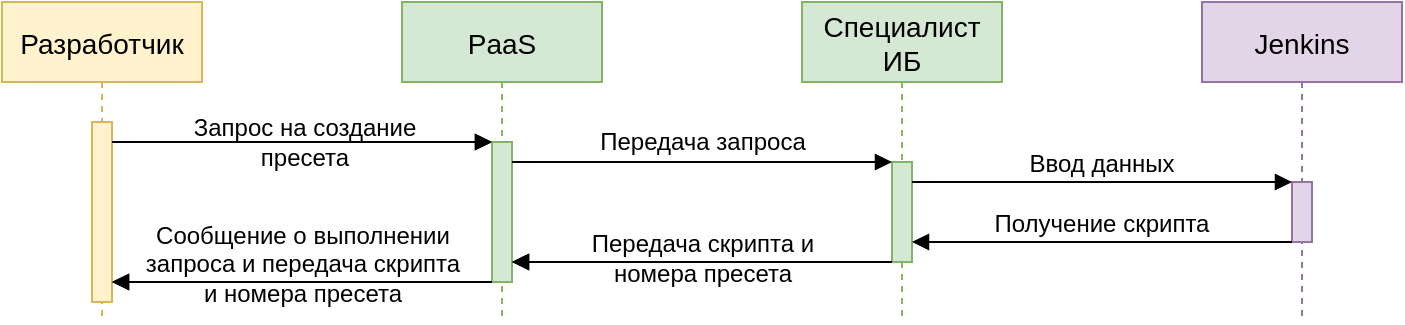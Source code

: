 <mxfile version="15.2.7" type="github" pages="4">
  <diagram id="7ES2DVL_CfuBTwCv6nby" name="Запуск">
    <mxGraphModel dx="2146" dy="1200" grid="1" gridSize="10" guides="1" tooltips="1" connect="1" arrows="1" fold="1" page="1" pageScale="1" pageWidth="827" pageHeight="1169" math="0" shadow="0">
      <root>
        <mxCell id="27Rgcp8mWrhAk3zKjP84-0" />
        <mxCell id="27Rgcp8mWrhAk3zKjP84-1" parent="27Rgcp8mWrhAk3zKjP84-0" />
        <mxCell id="27Rgcp8mWrhAk3zKjP84-2" value="Разработчик" style="shape=umlLifeline;perimeter=lifelinePerimeter;container=1;collapsible=0;recursiveResize=0;shadow=0;strokeWidth=1;fillColor=#fff2cc;strokeColor=#d6b656;fontStyle=0;fontSize=14;" vertex="1" parent="27Rgcp8mWrhAk3zKjP84-1">
          <mxGeometry x="40" y="80" width="100" height="160" as="geometry" />
        </mxCell>
        <mxCell id="27Rgcp8mWrhAk3zKjP84-3" value="" style="points=[];perimeter=orthogonalPerimeter;shadow=0;strokeWidth=1;fillColor=#fff2cc;strokeColor=#d6b656;fontStyle=0;fontSize=14;" vertex="1" parent="27Rgcp8mWrhAk3zKjP84-2">
          <mxGeometry x="45" y="60" width="10" height="90" as="geometry" />
        </mxCell>
        <mxCell id="27Rgcp8mWrhAk3zKjP84-4" value="Специалист&#xa;ИБ" style="shape=umlLifeline;perimeter=lifelinePerimeter;container=1;collapsible=0;recursiveResize=0;shadow=0;strokeWidth=1;fillColor=#d5e8d4;strokeColor=#82b366;fontStyle=0;fontSize=14;" vertex="1" parent="27Rgcp8mWrhAk3zKjP84-1">
          <mxGeometry x="440" y="80" width="100" height="160" as="geometry" />
        </mxCell>
        <mxCell id="27Rgcp8mWrhAk3zKjP84-5" value="" style="points=[];perimeter=orthogonalPerimeter;shadow=0;strokeWidth=1;fillColor=#d5e8d4;strokeColor=#82b366;fontStyle=0;fontSize=14;" vertex="1" parent="27Rgcp8mWrhAk3zKjP84-4">
          <mxGeometry x="45" y="80" width="10" height="50" as="geometry" />
        </mxCell>
        <mxCell id="27Rgcp8mWrhAk3zKjP84-7" value="" style="verticalAlign=bottom;endArrow=block;shadow=0;strokeWidth=1;labelBackgroundColor=#FFFFFF;labelBorderColor=none;fontStyle=0;fontSize=12;" edge="1" parent="27Rgcp8mWrhAk3zKjP84-1" source="27Rgcp8mWrhAk3zKjP84-3" target="27Rgcp8mWrhAk3zKjP84-13">
          <mxGeometry y="-10" relative="1" as="geometry">
            <mxPoint x="275" y="160" as="sourcePoint" />
            <mxPoint x="200" y="150" as="targetPoint" />
            <Array as="points">
              <mxPoint x="100" y="150" />
            </Array>
            <mxPoint as="offset" />
          </mxGeometry>
        </mxCell>
        <mxCell id="cJF-9un8I8PKp7WHhQq0-0" value="Запрос на создание&lt;br style=&quot;padding: 0px ; margin: 0px&quot;&gt;пресета" style="edgeLabel;html=1;align=center;verticalAlign=middle;resizable=0;points=[];fontSize=12;" vertex="1" connectable="0" parent="27Rgcp8mWrhAk3zKjP84-7">
          <mxGeometry x="-0.07" y="-1" relative="1" as="geometry">
            <mxPoint x="7" y="-1" as="offset" />
          </mxGeometry>
        </mxCell>
        <mxCell id="27Rgcp8mWrhAk3zKjP84-8" value="Jenkins" style="shape=umlLifeline;perimeter=lifelinePerimeter;container=1;collapsible=0;recursiveResize=0;shadow=0;strokeWidth=1;fillColor=#e1d5e7;strokeColor=#9673a6;fontStyle=0;fontSize=14;" vertex="1" parent="27Rgcp8mWrhAk3zKjP84-1">
          <mxGeometry x="640" y="80" width="100" height="160" as="geometry" />
        </mxCell>
        <mxCell id="27Rgcp8mWrhAk3zKjP84-9" value="" style="points=[];perimeter=orthogonalPerimeter;shadow=0;strokeWidth=1;fillColor=#e1d5e7;strokeColor=#9673a6;fontStyle=0;fontSize=14;" vertex="1" parent="27Rgcp8mWrhAk3zKjP84-8">
          <mxGeometry x="45" y="90" width="10" height="30" as="geometry" />
        </mxCell>
        <mxCell id="27Rgcp8mWrhAk3zKjP84-11" value="PaaS" style="shape=umlLifeline;perimeter=lifelinePerimeter;container=1;collapsible=0;recursiveResize=0;shadow=0;strokeWidth=1;fillColor=#d5e8d4;strokeColor=#82b366;fontStyle=0;fontSize=14;" vertex="1" parent="27Rgcp8mWrhAk3zKjP84-1">
          <mxGeometry x="240" y="80" width="100" height="160" as="geometry" />
        </mxCell>
        <mxCell id="27Rgcp8mWrhAk3zKjP84-13" value="" style="points=[];perimeter=orthogonalPerimeter;shadow=0;strokeWidth=1;fillColor=#d5e8d4;strokeColor=#82b366;fontStyle=0;fontSize=14;" vertex="1" parent="27Rgcp8mWrhAk3zKjP84-11">
          <mxGeometry x="45" y="70" width="10" height="70" as="geometry" />
        </mxCell>
        <mxCell id="27Rgcp8mWrhAk3zKjP84-14" value="Получение скрипта" style="verticalAlign=bottom;endArrow=block;shadow=0;strokeWidth=1;labelBackgroundColor=#FFFFFF;labelBorderColor=none;fontStyle=0;fontSize=12;" edge="1" parent="27Rgcp8mWrhAk3zKjP84-1" source="27Rgcp8mWrhAk3zKjP84-9" target="27Rgcp8mWrhAk3zKjP84-5">
          <mxGeometry relative="1" as="geometry">
            <mxPoint x="240" y="240" as="sourcePoint" />
            <mxPoint x="370" y="240" as="targetPoint" />
            <Array as="points">
              <mxPoint x="530" y="200" />
            </Array>
            <mxPoint as="offset" />
          </mxGeometry>
        </mxCell>
        <mxCell id="27Rgcp8mWrhAk3zKjP84-15" value="" style="verticalAlign=bottom;endArrow=block;shadow=0;strokeWidth=1;labelBackgroundColor=#FFFFFF;labelBorderColor=none;fontStyle=0;fontSize=12;" edge="1" parent="27Rgcp8mWrhAk3zKjP84-1" source="27Rgcp8mWrhAk3zKjP84-5" target="27Rgcp8mWrhAk3zKjP84-13">
          <mxGeometry x="-0.21" y="10" relative="1" as="geometry">
            <mxPoint x="355" y="220" as="sourcePoint" />
            <mxPoint x="225" y="220" as="targetPoint" />
            <Array as="points">
              <mxPoint x="440" y="210" />
              <mxPoint x="340" y="210" />
            </Array>
            <mxPoint as="offset" />
          </mxGeometry>
        </mxCell>
        <mxCell id="cJF-9un8I8PKp7WHhQq0-2" value="Text" style="edgeLabel;html=1;align=center;verticalAlign=middle;resizable=0;points=[];fontSize=12;" vertex="1" connectable="0" parent="27Rgcp8mWrhAk3zKjP84-15">
          <mxGeometry x="-0.341" y="2" relative="1" as="geometry">
            <mxPoint as="offset" />
          </mxGeometry>
        </mxCell>
        <mxCell id="cJF-9un8I8PKp7WHhQq0-3" value="Передача скрипта и&lt;br style=&quot;padding: 0px ; margin: 0px&quot;&gt;номера пресета" style="edgeLabel;html=1;align=center;verticalAlign=middle;resizable=0;points=[];fontSize=12;" vertex="1" connectable="0" parent="27Rgcp8mWrhAk3zKjP84-15">
          <mxGeometry x="-0.366" y="2" relative="1" as="geometry">
            <mxPoint x="-35" y="-4" as="offset" />
          </mxGeometry>
        </mxCell>
        <mxCell id="27Rgcp8mWrhAk3zKjP84-16" value="" style="verticalAlign=bottom;endArrow=block;shadow=0;strokeWidth=1;labelBackgroundColor=#FFFFFF;labelBorderColor=none;fontStyle=0;fontSize=12;" edge="1" parent="27Rgcp8mWrhAk3zKjP84-1" source="27Rgcp8mWrhAk3zKjP84-13" target="27Rgcp8mWrhAk3zKjP84-5">
          <mxGeometry relative="1" as="geometry">
            <mxPoint x="220" y="160" as="sourcePoint" />
            <mxPoint x="350" y="160" as="targetPoint" />
            <Array as="points">
              <mxPoint x="340" y="160" />
              <mxPoint x="350" y="160" />
            </Array>
          </mxGeometry>
        </mxCell>
        <mxCell id="cJF-9un8I8PKp7WHhQq0-1" value="Передача запроса" style="edgeLabel;html=1;align=center;verticalAlign=middle;resizable=0;points=[];fontSize=12;" vertex="1" connectable="0" parent="27Rgcp8mWrhAk3zKjP84-16">
          <mxGeometry x="0.149" y="2" relative="1" as="geometry">
            <mxPoint x="-14" y="-8" as="offset" />
          </mxGeometry>
        </mxCell>
        <mxCell id="27Rgcp8mWrhAk3zKjP84-17" value="Ввод данных" style="verticalAlign=bottom;endArrow=block;shadow=0;strokeWidth=1;labelBackgroundColor=#FFFFFF;labelBorderColor=none;fontStyle=0;fontSize=12;" edge="1" parent="27Rgcp8mWrhAk3zKjP84-1" source="27Rgcp8mWrhAk3zKjP84-5" target="27Rgcp8mWrhAk3zKjP84-9">
          <mxGeometry relative="1" as="geometry">
            <mxPoint x="355" y="170" as="sourcePoint" />
            <mxPoint x="485" y="170" as="targetPoint" />
            <Array as="points">
              <mxPoint x="560" y="170" />
            </Array>
            <mxPoint as="offset" />
          </mxGeometry>
        </mxCell>
        <mxCell id="27Rgcp8mWrhAk3zKjP84-18" value="" style="verticalAlign=bottom;endArrow=block;shadow=0;strokeWidth=1;labelBackgroundColor=#FFFFFF;labelBorderColor=none;fontStyle=0;fontSize=12;" edge="1" parent="27Rgcp8mWrhAk3zKjP84-1" source="27Rgcp8mWrhAk3zKjP84-13" target="27Rgcp8mWrhAk3zKjP84-3">
          <mxGeometry relative="1" as="geometry">
            <mxPoint x="355" y="220" as="sourcePoint" />
            <mxPoint x="225" y="220" as="targetPoint" />
            <Array as="points">
              <mxPoint x="130" y="220" />
              <mxPoint x="100" y="220" />
            </Array>
            <mxPoint as="offset" />
          </mxGeometry>
        </mxCell>
        <mxCell id="6kbzqLzp7XTvhMEeEomE-5" value="Сообщение о выполнении&lt;br style=&quot;padding: 0px ; margin: 0px&quot;&gt;запроса и передача скрипта&lt;br style=&quot;padding: 0px ; margin: 0px&quot;&gt;и номера пресета" style="edgeLabel;html=1;align=center;verticalAlign=middle;resizable=0;points=[];fontSize=12;" vertex="1" connectable="0" parent="27Rgcp8mWrhAk3zKjP84-18">
          <mxGeometry x="-0.599" y="-1" relative="1" as="geometry">
            <mxPoint x="-57" y="-8" as="offset" />
          </mxGeometry>
        </mxCell>
        <mxCell id="cJF-9un8I8PKp7WHhQq0-4" value="" style="endArrow=block;html=1;labelBackgroundColor=default;fontSize=12;endFill=1;" edge="1" parent="27Rgcp8mWrhAk3zKjP84-1" source="27Rgcp8mWrhAk3zKjP84-5" target="27Rgcp8mWrhAk3zKjP84-13">
          <mxGeometry width="50" height="50" relative="1" as="geometry">
            <mxPoint x="370" y="200" as="sourcePoint" />
            <mxPoint x="320" y="210" as="targetPoint" />
            <Array as="points">
              <mxPoint x="430" y="210" />
            </Array>
          </mxGeometry>
        </mxCell>
        <mxCell id="cJF-9un8I8PKp7WHhQq0-5" value="" style="endArrow=block;html=1;labelBackgroundColor=default;fontSize=12;endFill=1;" edge="1" parent="27Rgcp8mWrhAk3zKjP84-1" source="27Rgcp8mWrhAk3zKjP84-3" target="27Rgcp8mWrhAk3zKjP84-13">
          <mxGeometry width="50" height="50" relative="1" as="geometry">
            <mxPoint x="230" y="220" as="sourcePoint" />
            <mxPoint x="280" y="170" as="targetPoint" />
            <Array as="points">
              <mxPoint x="230" y="150" />
            </Array>
          </mxGeometry>
        </mxCell>
        <mxCell id="6kbzqLzp7XTvhMEeEomE-6" value="" style="endArrow=block;html=1;labelBackgroundColor=default;fontSize=12;endFill=1;" edge="1" parent="27Rgcp8mWrhAk3zKjP84-1" source="27Rgcp8mWrhAk3zKjP84-13" target="27Rgcp8mWrhAk3zKjP84-3">
          <mxGeometry width="50" height="50" relative="1" as="geometry">
            <mxPoint x="290" y="190" as="sourcePoint" />
            <mxPoint x="340" y="140" as="targetPoint" />
            <Array as="points">
              <mxPoint x="110" y="220" />
            </Array>
          </mxGeometry>
        </mxCell>
      </root>
    </mxGraphModel>
  </diagram>
  <diagram id="wNgaJpVbSE5G9nfTilH1" name="Проверка и отчет">
    <mxGraphModel dx="715" dy="400" grid="1" gridSize="10" guides="1" tooltips="1" connect="1" arrows="1" fold="1" page="1" pageScale="1" pageWidth="827" pageHeight="1169" math="0" shadow="0">
      <root>
        <mxCell id="T9OCrhrhXCT-eOKk-Y8O-0" />
        <mxCell id="T9OCrhrhXCT-eOKk-Y8O-1" parent="T9OCrhrhXCT-eOKk-Y8O-0" />
        <mxCell id="P556YiQwXPu9jz4X2XfG-0" value="Разработчик" style="shape=umlLifeline;perimeter=lifelinePerimeter;container=1;collapsible=0;recursiveResize=0;shadow=0;strokeWidth=1;fillColor=#fff2cc;strokeColor=#d6b656;fontStyle=0;fontSize=14;" vertex="1" parent="T9OCrhrhXCT-eOKk-Y8O-1">
          <mxGeometry x="40" y="80" width="100" height="440" as="geometry" />
        </mxCell>
        <mxCell id="P556YiQwXPu9jz4X2XfG-1" value="" style="points=[];perimeter=orthogonalPerimeter;shadow=0;strokeWidth=1;fillColor=#fff2cc;strokeColor=#d6b656;fontStyle=0;fontSize=14;" vertex="1" parent="P556YiQwXPu9jz4X2XfG-0">
          <mxGeometry x="45" y="60" width="10" height="360" as="geometry" />
        </mxCell>
        <mxCell id="P556YiQwXPu9jz4X2XfG-11" value="PaaS" style="shape=umlLifeline;perimeter=lifelinePerimeter;container=1;collapsible=0;recursiveResize=0;shadow=0;strokeWidth=1;fillColor=#d5e8d4;strokeColor=#82b366;fontStyle=0;fontSize=14;" vertex="1" parent="T9OCrhrhXCT-eOKk-Y8O-1">
          <mxGeometry x="200" y="80" width="100" height="440" as="geometry" />
        </mxCell>
        <mxCell id="P556YiQwXPu9jz4X2XfG-31" value="" style="points=[];perimeter=orthogonalPerimeter;shadow=0;strokeWidth=1;fillColor=#d5e8d4;strokeColor=#82b366;fontStyle=0;fontSize=14;" vertex="1" parent="P556YiQwXPu9jz4X2XfG-11">
          <mxGeometry x="45" y="110" width="10" height="30" as="geometry" />
        </mxCell>
        <mxCell id="P556YiQwXPu9jz4X2XfG-69" value="" style="points=[];perimeter=orthogonalPerimeter;shadow=0;strokeWidth=1;fillColor=#d5e8d4;strokeColor=#82b366;fontStyle=0;fontSize=14;" vertex="1" parent="P556YiQwXPu9jz4X2XfG-11">
          <mxGeometry x="45" y="337" width="10" height="30" as="geometry" />
        </mxCell>
        <mxCell id="P556YiQwXPu9jz4X2XfG-8" value="Jenkins" style="shape=umlLifeline;perimeter=lifelinePerimeter;container=1;collapsible=0;recursiveResize=0;shadow=0;strokeWidth=1;fillColor=#e1d5e7;strokeColor=#9673a6;fontStyle=0;fontSize=14;" vertex="1" parent="T9OCrhrhXCT-eOKk-Y8O-1">
          <mxGeometry x="680" y="80" width="100" height="440" as="geometry" />
        </mxCell>
        <mxCell id="P556YiQwXPu9jz4X2XfG-10" value="" style="points=[];perimeter=orthogonalPerimeter;shadow=0;strokeWidth=1;fillColor=#e1d5e7;strokeColor=#9673a6;fontStyle=0;fontSize=14;" vertex="1" parent="P556YiQwXPu9jz4X2XfG-8">
          <mxGeometry x="45" y="80" width="10" height="80" as="geometry" />
        </mxCell>
        <mxCell id="P556YiQwXPu9jz4X2XfG-55" value="" style="points=[];perimeter=orthogonalPerimeter;shadow=0;strokeWidth=1;fillColor=#e1d5e7;strokeColor=#9673a6;fontStyle=0;fontSize=14;" vertex="1" parent="P556YiQwXPu9jz4X2XfG-8">
          <mxGeometry x="45" y="300" width="10" height="80" as="geometry" />
        </mxCell>
        <mxCell id="P556YiQwXPu9jz4X2XfG-73" value="" style="endArrow=block;html=1;fontSize=12;endFill=1;" edge="1" parent="P556YiQwXPu9jz4X2XfG-8">
          <mxGeometry width="50" height="50" relative="1" as="geometry">
            <mxPoint x="45" y="380" as="sourcePoint" />
            <mxPoint x="-105" y="380" as="targetPoint" />
            <Array as="points" />
          </mxGeometry>
        </mxCell>
        <mxCell id="P556YiQwXPu9jz4X2XfG-75" value="&lt;span style=&quot;color: rgba(0 , 0 , 0 , 0) ; font-family: monospace ; font-size: 0px ; background-color: rgb(248 , 249 , 250)&quot;&gt;%3CmxGraphModel%3E%3Croot%3E%3CmxCell%20id%3D%220%22%2F%3E%3CmxCell%20id%3D%221%22%20parent%3D%220%22%2F%3E%3CmxCell%20id%3D%222%22%20value%3D%22%D0%A0%D0%B5%D0%B7%D1%83%D0%BB%D1%8C%D1%82%D0%B0%D1%82%D1%8B%26lt%3Bbr%26gt%3B%D1%81%D0%BA%D0%B0%D0%BD%D0%B8%D1%80%D0%BE%D0%B2%D0%B0%D0%BD%D0%B8%D1%8F%22%20style%3D%22edgeLabel%3Bhtml%3D1%3Balign%3Dcenter%3BverticalAlign%3Dmiddle%3Bresizable%3D0%3Bpoints%3D%5B%5D%3BfontSize%3D12%3B%22%20vertex%3D%221%22%20connectable%3D%220%22%20parent%3D%221%22%3E%3CmxGeometry%20x%3D%22652.619%22%20y%3D%22237%22%20as%3D%22geometry%22%2F%3E%3C%2FmxCell%3E%3C%2Froot%3E%3C%2FmxGraphModel%3E&lt;/span&gt;" style="edgeLabel;html=1;align=center;verticalAlign=middle;resizable=0;points=[];fontSize=12;" vertex="1" connectable="0" parent="P556YiQwXPu9jz4X2XfG-73">
          <mxGeometry x="0.262" y="1" relative="1" as="geometry">
            <mxPoint as="offset" />
          </mxGeometry>
        </mxCell>
        <mxCell id="P556YiQwXPu9jz4X2XfG-76" value="Результаты&lt;br&gt;проверки" style="edgeLabel;html=1;align=center;verticalAlign=middle;resizable=0;points=[];fontSize=12;" vertex="1" connectable="0" parent="P556YiQwXPu9jz4X2XfG-73">
          <mxGeometry x="0.421" relative="1" as="geometry">
            <mxPoint x="32" y="-2" as="offset" />
          </mxGeometry>
        </mxCell>
        <mxCell id="P556YiQwXPu9jz4X2XfG-2" value="Специалист&#xa;ИБ" style="shape=umlLifeline;perimeter=lifelinePerimeter;container=1;collapsible=0;recursiveResize=0;shadow=0;strokeWidth=1;fillColor=#d5e8d4;strokeColor=#82b366;fontStyle=0;fontSize=14;" vertex="1" parent="T9OCrhrhXCT-eOKk-Y8O-1">
          <mxGeometry x="520" y="80" width="100" height="440" as="geometry" />
        </mxCell>
        <mxCell id="P556YiQwXPu9jz4X2XfG-4" value="" style="points=[];perimeter=orthogonalPerimeter;shadow=0;strokeWidth=1;fillColor=#d5e8d4;strokeColor=#82b366;fontStyle=0;fontSize=14;" vertex="1" parent="P556YiQwXPu9jz4X2XfG-2">
          <mxGeometry x="45" y="140" width="10" height="40" as="geometry" />
        </mxCell>
        <mxCell id="P556YiQwXPu9jz4X2XfG-63" value="" style="points=[];perimeter=orthogonalPerimeter;shadow=0;strokeWidth=1;fillColor=#d5e8d4;strokeColor=#82b366;fontStyle=0;fontSize=14;" vertex="1" parent="P556YiQwXPu9jz4X2XfG-2">
          <mxGeometry x="45" y="240" width="10" height="40" as="geometry" />
        </mxCell>
        <mxCell id="P556YiQwXPu9jz4X2XfG-72" value="" style="points=[];perimeter=orthogonalPerimeter;shadow=0;strokeWidth=1;fillColor=#d5e8d4;strokeColor=#82b366;fontStyle=0;fontSize=14;" vertex="1" parent="P556YiQwXPu9jz4X2XfG-2">
          <mxGeometry x="45" y="367" width="10" height="40" as="geometry" />
        </mxCell>
        <mxCell id="P556YiQwXPu9jz4X2XfG-29" value="Agile ИБ" style="shape=umlLifeline;perimeter=lifelinePerimeter;container=1;collapsible=0;recursiveResize=0;shadow=0;strokeWidth=1;fillColor=#fff2cc;strokeColor=#d6b656;fontStyle=0;fontSize=14;" vertex="1" parent="T9OCrhrhXCT-eOKk-Y8O-1">
          <mxGeometry x="359" y="80" width="100" height="440" as="geometry" />
        </mxCell>
        <mxCell id="P556YiQwXPu9jz4X2XfG-30" value="" style="points=[];perimeter=orthogonalPerimeter;shadow=0;strokeWidth=1;fillColor=#fff2cc;strokeColor=#d6b656;fontStyle=0;fontSize=14;" vertex="1" parent="P556YiQwXPu9jz4X2XfG-29">
          <mxGeometry x="45" y="180" width="10" height="30" as="geometry" />
        </mxCell>
        <mxCell id="P556YiQwXPu9jz4X2XfG-14" value="Код на проверку" style="verticalAlign=bottom;endArrow=block;shadow=0;strokeWidth=1;labelBackgroundColor=default;labelBorderColor=none;fontStyle=0;fontSize=12;" edge="1" parent="T9OCrhrhXCT-eOKk-Y8O-1" target="P556YiQwXPu9jz4X2XfG-10" source="P556YiQwXPu9jz4X2XfG-1">
          <mxGeometry relative="1" as="geometry">
            <mxPoint x="75" y="160" as="sourcePoint" />
            <mxPoint x="345" y="160" as="targetPoint" />
            <Array as="points">
              <mxPoint x="410" y="160" />
            </Array>
            <mxPoint as="offset" />
          </mxGeometry>
        </mxCell>
        <mxCell id="P556YiQwXPu9jz4X2XfG-32" value="Запрос" style="verticalAlign=bottom;endArrow=block;shadow=0;strokeWidth=1;labelBackgroundColor=#FFFFFF;labelBorderColor=none;fontStyle=0;fontSize=12;" edge="1" parent="T9OCrhrhXCT-eOKk-Y8O-1" source="P556YiQwXPu9jz4X2XfG-1" target="P556YiQwXPu9jz4X2XfG-31">
          <mxGeometry relative="1" as="geometry">
            <mxPoint x="98" y="184.58" as="sourcePoint" />
            <mxPoint x="250" y="190" as="targetPoint" />
            <Array as="points">
              <mxPoint x="130" y="190" />
              <mxPoint x="160" y="190" />
              <mxPoint x="210" y="190" />
            </Array>
          </mxGeometry>
        </mxCell>
        <mxCell id="P556YiQwXPu9jz4X2XfG-33" value="Передача запроса" style="verticalAlign=bottom;endArrow=block;shadow=0;strokeWidth=1;labelBackgroundColor=default;labelBorderColor=none;fontStyle=0;fontSize=12;" edge="1" parent="T9OCrhrhXCT-eOKk-Y8O-1" source="P556YiQwXPu9jz4X2XfG-31" target="P556YiQwXPu9jz4X2XfG-4">
          <mxGeometry relative="1" as="geometry">
            <mxPoint x="230" y="220" as="sourcePoint" />
            <mxPoint x="545" y="230" as="targetPoint" />
            <Array as="points">
              <mxPoint x="545" y="220" />
            </Array>
            <mxPoint as="offset" />
          </mxGeometry>
        </mxCell>
        <mxCell id="P556YiQwXPu9jz4X2XfG-34" value="" style="endArrow=block;html=1;endFill=1;" edge="1" parent="T9OCrhrhXCT-eOKk-Y8O-1">
          <mxGeometry width="50" height="50" relative="1" as="geometry">
            <mxPoint x="725" y="239" as="sourcePoint" />
            <mxPoint x="575" y="239" as="targetPoint" />
            <Array as="points" />
          </mxGeometry>
        </mxCell>
        <mxCell id="P556YiQwXPu9jz4X2XfG-37" value="Результаты&lt;br&gt;сканирования" style="edgeLabel;html=1;align=center;verticalAlign=middle;resizable=0;points=[];fontSize=12;" vertex="1" connectable="0" parent="P556YiQwXPu9jz4X2XfG-34">
          <mxGeometry x="-0.035" y="-1" relative="1" as="geometry">
            <mxPoint y="-1" as="offset" />
          </mxGeometry>
        </mxCell>
        <mxCell id="P556YiQwXPu9jz4X2XfG-40" value="" style="endArrow=block;html=1;endFill=1;" edge="1" parent="T9OCrhrhXCT-eOKk-Y8O-1" source="P556YiQwXPu9jz4X2XfG-30" target="P556YiQwXPu9jz4X2XfG-1">
          <mxGeometry width="50" height="50" relative="1" as="geometry">
            <mxPoint x="406" y="290" as="sourcePoint" />
            <mxPoint x="255" y="290" as="targetPoint" />
            <Array as="points">
              <mxPoint x="385" y="290" />
              <mxPoint x="360" y="290" />
            </Array>
          </mxGeometry>
        </mxCell>
        <mxCell id="P556YiQwXPu9jz4X2XfG-41" value="Результаты и рекомендации" style="edgeLabel;html=1;align=center;verticalAlign=middle;resizable=0;points=[];fontSize=12;" vertex="1" connectable="0" parent="P556YiQwXPu9jz4X2XfG-40">
          <mxGeometry x="-0.035" y="-1" relative="1" as="geometry">
            <mxPoint y="-9" as="offset" />
          </mxGeometry>
        </mxCell>
        <mxCell id="P556YiQwXPu9jz4X2XfG-38" value="" style="endArrow=block;html=1;endFill=1;" edge="1" parent="T9OCrhrhXCT-eOKk-Y8O-1" source="P556YiQwXPu9jz4X2XfG-4">
          <mxGeometry width="50" height="50" relative="1" as="geometry">
            <mxPoint x="564" y="260.0" as="sourcePoint" />
            <mxPoint x="414" y="260.0" as="targetPoint" />
            <Array as="points">
              <mxPoint x="544" y="260" />
              <mxPoint x="519" y="260" />
            </Array>
          </mxGeometry>
        </mxCell>
        <mxCell id="P556YiQwXPu9jz4X2XfG-39" value="Проверенные&lt;br style=&quot;font-size: 12px&quot;&gt;результаты" style="edgeLabel;html=1;align=center;verticalAlign=middle;resizable=0;points=[];fontSize=12;" vertex="1" connectable="0" parent="P556YiQwXPu9jz4X2XfG-38">
          <mxGeometry x="-0.035" y="-1" relative="1" as="geometry">
            <mxPoint x="-2" y="-1" as="offset" />
          </mxGeometry>
        </mxCell>
        <mxCell id="P556YiQwXPu9jz4X2XfG-46" value="" style="endArrow=block;html=1;fontSize=12;endFill=1;" edge="1" parent="T9OCrhrhXCT-eOKk-Y8O-1" source="P556YiQwXPu9jz4X2XfG-4" target="P556YiQwXPu9jz4X2XfG-30">
          <mxGeometry width="50" height="50" relative="1" as="geometry">
            <mxPoint x="550" y="300" as="sourcePoint" />
            <mxPoint x="550" y="250" as="targetPoint" />
            <Array as="points">
              <mxPoint x="470" y="260" />
              <mxPoint x="414" y="260" />
            </Array>
          </mxGeometry>
        </mxCell>
        <mxCell id="P556YiQwXPu9jz4X2XfG-47" value="" style="endArrow=block;html=1;fontSize=12;endFill=1;" edge="1" parent="T9OCrhrhXCT-eOKk-Y8O-1" source="P556YiQwXPu9jz4X2XfG-10">
          <mxGeometry width="50" height="50" relative="1" as="geometry">
            <mxPoint x="726" y="239" as="sourcePoint" />
            <mxPoint x="575" y="239" as="targetPoint" />
            <Array as="points">
              <mxPoint x="600" y="239" />
            </Array>
          </mxGeometry>
        </mxCell>
        <mxCell id="P556YiQwXPu9jz4X2XfG-61" value="Код на проверку" style="verticalAlign=bottom;endArrow=block;shadow=0;strokeWidth=1;labelBackgroundColor=default;labelBorderColor=none;fontStyle=0;fontSize=12;" edge="1" parent="T9OCrhrhXCT-eOKk-Y8O-1" source="P556YiQwXPu9jz4X2XfG-1" target="P556YiQwXPu9jz4X2XfG-55">
          <mxGeometry relative="1" as="geometry">
            <mxPoint x="94" y="380.0" as="sourcePoint" />
            <mxPoint x="724" y="380.0" as="targetPoint" />
            <Array as="points">
              <mxPoint x="409" y="380.0" />
            </Array>
            <mxPoint as="offset" />
          </mxGeometry>
        </mxCell>
        <mxCell id="P556YiQwXPu9jz4X2XfG-62" value="" style="endArrow=block;html=1;labelBackgroundColor=default;fontSize=12;dashed=1;startArrow=block;startFill=1;endFill=1;" edge="1" parent="T9OCrhrhXCT-eOKk-Y8O-1" source="P556YiQwXPu9jz4X2XfG-1" target="P556YiQwXPu9jz4X2XfG-63">
          <mxGeometry width="50" height="50" relative="1" as="geometry">
            <mxPoint x="410" y="350" as="sourcePoint" />
            <mxPoint x="350" y="300" as="targetPoint" />
            <Array as="points">
              <mxPoint x="350" y="340" />
            </Array>
          </mxGeometry>
        </mxCell>
        <mxCell id="P556YiQwXPu9jz4X2XfG-64" value="Инициирование и проведение собрания" style="edgeLabel;html=1;align=center;verticalAlign=middle;resizable=0;points=[];fontSize=12;" vertex="1" connectable="0" parent="P556YiQwXPu9jz4X2XfG-62">
          <mxGeometry x="-0.063" y="1" relative="1" as="geometry">
            <mxPoint x="35" y="-9" as="offset" />
          </mxGeometry>
        </mxCell>
        <mxCell id="P556YiQwXPu9jz4X2XfG-70" value="Запрос" style="verticalAlign=bottom;endArrow=block;shadow=0;strokeWidth=1;labelBackgroundColor=#FFFFFF;labelBorderColor=none;fontStyle=0;fontSize=12;" edge="1" parent="T9OCrhrhXCT-eOKk-Y8O-1" target="P556YiQwXPu9jz4X2XfG-69">
          <mxGeometry relative="1" as="geometry">
            <mxPoint x="95" y="417" as="sourcePoint" />
            <mxPoint x="270" y="444" as="targetPoint" />
            <Array as="points">
              <mxPoint x="150" y="417" />
              <mxPoint x="210" y="417" />
              <mxPoint x="230" y="417" />
            </Array>
          </mxGeometry>
        </mxCell>
        <mxCell id="P556YiQwXPu9jz4X2XfG-71" value="Передача запроса" style="verticalAlign=bottom;endArrow=block;shadow=0;strokeWidth=1;labelBackgroundColor=default;labelBorderColor=none;fontStyle=0;fontSize=12;" edge="1" parent="T9OCrhrhXCT-eOKk-Y8O-1">
          <mxGeometry relative="1" as="geometry">
            <mxPoint x="255.0" y="447" as="sourcePoint" />
            <mxPoint x="565" y="447" as="targetPoint" />
            <Array as="points">
              <mxPoint x="480" y="447" />
            </Array>
            <mxPoint as="offset" />
          </mxGeometry>
        </mxCell>
        <mxCell id="P556YiQwXPu9jz4X2XfG-77" value="" style="endArrow=block;html=1;labelBackgroundColor=default;fontSize=12;endFill=1;" edge="1" parent="T9OCrhrhXCT-eOKk-Y8O-1" source="P556YiQwXPu9jz4X2XfG-55" target="P556YiQwXPu9jz4X2XfG-72">
          <mxGeometry width="50" height="50" relative="1" as="geometry">
            <mxPoint x="590" y="400" as="sourcePoint" />
            <mxPoint x="640" y="350" as="targetPoint" />
            <Array as="points">
              <mxPoint x="610" y="460" />
            </Array>
          </mxGeometry>
        </mxCell>
        <mxCell id="P556YiQwXPu9jz4X2XfG-78" value="" style="endArrow=block;html=1;labelBackgroundColor=default;fontSize=12;endFill=1;" edge="1" parent="T9OCrhrhXCT-eOKk-Y8O-1">
          <mxGeometry width="50" height="50" relative="1" as="geometry">
            <mxPoint x="565" y="487" as="sourcePoint" />
            <mxPoint x="95" y="487" as="targetPoint" />
            <Array as="points">
              <mxPoint x="230" y="487" />
            </Array>
          </mxGeometry>
        </mxCell>
        <mxCell id="P556YiQwXPu9jz4X2XfG-79" value="&lt;span style=&quot;font-family: &amp;#34;helvetica&amp;#34;&quot;&gt;Сообщение об отсутствии выявленных уязвимостей&lt;/span&gt;" style="edgeLabel;html=1;align=center;verticalAlign=middle;resizable=0;points=[];fontSize=12;" vertex="1" connectable="0" parent="P556YiQwXPu9jz4X2XfG-78">
          <mxGeometry x="0.044" relative="1" as="geometry">
            <mxPoint x="20" y="-10" as="offset" />
          </mxGeometry>
        </mxCell>
      </root>
    </mxGraphModel>
  </diagram>
  <diagram id="HWFqyLrDvFuNtI41eYCn" name="Подготовка к ПСИ">
    <mxGraphModel dx="713" dy="2042" grid="1" gridSize="10" guides="1" tooltips="1" connect="1" arrows="1" fold="1" page="1" pageScale="1" pageWidth="827" pageHeight="1169" math="0" shadow="0">
      <root>
        <mxCell id="uHiozEpgRgeXQXTTkDRO-0" />
        <mxCell id="uHiozEpgRgeXQXTTkDRO-1" parent="uHiozEpgRgeXQXTTkDRO-0" />
        <mxCell id="hq4Q5k0loQR5xATHdBQ2-0" value="Разработчик" style="shape=umlLifeline;perimeter=lifelinePerimeter;container=1;collapsible=0;recursiveResize=0;shadow=0;strokeWidth=1;fillColor=#fff2cc;strokeColor=#d6b656;fontStyle=0;fontSize=14;" vertex="1" parent="uHiozEpgRgeXQXTTkDRO-1">
          <mxGeometry x="40" y="80" width="100" height="500" as="geometry" />
        </mxCell>
        <mxCell id="hq4Q5k0loQR5xATHdBQ2-1" value="" style="points=[];perimeter=orthogonalPerimeter;shadow=0;strokeWidth=1;fillColor=#fff2cc;strokeColor=#d6b656;fontStyle=0;fontSize=14;" vertex="1" parent="hq4Q5k0loQR5xATHdBQ2-0">
          <mxGeometry x="45" y="60" width="10" height="300" as="geometry" />
        </mxCell>
        <mxCell id="hq4Q5k0loQR5xATHdBQ2-2" value="PaaS" style="shape=umlLifeline;perimeter=lifelinePerimeter;container=1;collapsible=0;recursiveResize=0;shadow=0;strokeWidth=1;fillColor=#d5e8d4;strokeColor=#82b366;fontStyle=0;fontSize=14;" vertex="1" parent="uHiozEpgRgeXQXTTkDRO-1">
          <mxGeometry x="200" y="80" width="100" height="500" as="geometry" />
        </mxCell>
        <mxCell id="hq4Q5k0loQR5xATHdBQ2-3" value="" style="points=[];perimeter=orthogonalPerimeter;shadow=0;strokeWidth=1;fillColor=#d5e8d4;strokeColor=#82b366;fontStyle=0;fontSize=14;" vertex="1" parent="hq4Q5k0loQR5xATHdBQ2-2">
          <mxGeometry x="45" y="110" width="10" height="30" as="geometry" />
        </mxCell>
        <mxCell id="hq4Q5k0loQR5xATHdBQ2-4" value="" style="points=[];perimeter=orthogonalPerimeter;shadow=0;strokeWidth=1;fillColor=#d5e8d4;strokeColor=#82b366;fontStyle=0;fontSize=14;" vertex="1" parent="hq4Q5k0loQR5xATHdBQ2-2">
          <mxGeometry x="45" y="337" width="10" height="113" as="geometry" />
        </mxCell>
        <mxCell id="hq4Q5k0loQR5xATHdBQ2-5" value="Jenkins" style="shape=umlLifeline;perimeter=lifelinePerimeter;container=1;collapsible=0;recursiveResize=0;shadow=0;strokeWidth=1;fillColor=#e1d5e7;strokeColor=#9673a6;fontStyle=0;fontSize=14;" vertex="1" parent="uHiozEpgRgeXQXTTkDRO-1">
          <mxGeometry x="680" y="80" width="100" height="500" as="geometry" />
        </mxCell>
        <mxCell id="hq4Q5k0loQR5xATHdBQ2-6" value="" style="points=[];perimeter=orthogonalPerimeter;shadow=0;strokeWidth=1;fillColor=#e1d5e7;strokeColor=#9673a6;fontStyle=0;fontSize=14;" vertex="1" parent="hq4Q5k0loQR5xATHdBQ2-5">
          <mxGeometry x="45" y="80" width="10" height="80" as="geometry" />
        </mxCell>
        <mxCell id="hq4Q5k0loQR5xATHdBQ2-7" value="" style="points=[];perimeter=orthogonalPerimeter;shadow=0;strokeWidth=1;fillColor=#e1d5e7;strokeColor=#9673a6;fontStyle=0;fontSize=14;" vertex="1" parent="hq4Q5k0loQR5xATHdBQ2-5">
          <mxGeometry x="45" y="300" width="10" height="80" as="geometry" />
        </mxCell>
        <mxCell id="hq4Q5k0loQR5xATHdBQ2-8" value="" style="endArrow=block;html=1;fontSize=12;endFill=1;" edge="1" parent="hq4Q5k0loQR5xATHdBQ2-5">
          <mxGeometry width="50" height="50" relative="1" as="geometry">
            <mxPoint x="45" y="380" as="sourcePoint" />
            <mxPoint x="-105" y="380" as="targetPoint" />
            <Array as="points" />
          </mxGeometry>
        </mxCell>
        <mxCell id="hq4Q5k0loQR5xATHdBQ2-9" value="&lt;span style=&quot;color: rgba(0 , 0 , 0 , 0) ; font-family: monospace ; font-size: 0px ; background-color: rgb(248 , 249 , 250)&quot;&gt;%3CmxGraphModel%3E%3Croot%3E%3CmxCell%20id%3D%220%22%2F%3E%3CmxCell%20id%3D%221%22%20parent%3D%220%22%2F%3E%3CmxCell%20id%3D%222%22%20value%3D%22%D0%A0%D0%B5%D0%B7%D1%83%D0%BB%D1%8C%D1%82%D0%B0%D1%82%D1%8B%26lt%3Bbr%26gt%3B%D1%81%D0%BA%D0%B0%D0%BD%D0%B8%D1%80%D0%BE%D0%B2%D0%B0%D0%BD%D0%B8%D1%8F%22%20style%3D%22edgeLabel%3Bhtml%3D1%3Balign%3Dcenter%3BverticalAlign%3Dmiddle%3Bresizable%3D0%3Bpoints%3D%5B%5D%3BfontSize%3D12%3B%22%20vertex%3D%221%22%20connectable%3D%220%22%20parent%3D%221%22%3E%3CmxGeometry%20x%3D%22652.619%22%20y%3D%22237%22%20as%3D%22geometry%22%2F%3E%3C%2FmxCell%3E%3C%2Froot%3E%3C%2FmxGraphModel%3E&lt;/span&gt;" style="edgeLabel;html=1;align=center;verticalAlign=middle;resizable=0;points=[];fontSize=12;" vertex="1" connectable="0" parent="hq4Q5k0loQR5xATHdBQ2-8">
          <mxGeometry x="0.262" y="1" relative="1" as="geometry">
            <mxPoint as="offset" />
          </mxGeometry>
        </mxCell>
        <mxCell id="hq4Q5k0loQR5xATHdBQ2-10" value="Результаты&lt;br&gt;сканирования" style="edgeLabel;html=1;align=center;verticalAlign=middle;resizable=0;points=[];fontSize=12;" vertex="1" connectable="0" parent="hq4Q5k0loQR5xATHdBQ2-8">
          <mxGeometry x="0.421" relative="1" as="geometry">
            <mxPoint x="32" y="-2" as="offset" />
          </mxGeometry>
        </mxCell>
        <mxCell id="hq4Q5k0loQR5xATHdBQ2-11" value="Специалист&#xa;ИБ" style="shape=umlLifeline;perimeter=lifelinePerimeter;container=1;collapsible=0;recursiveResize=0;shadow=0;strokeWidth=1;fillColor=#d5e8d4;strokeColor=#82b366;fontStyle=0;fontSize=14;" vertex="1" parent="uHiozEpgRgeXQXTTkDRO-1">
          <mxGeometry x="520" y="80" width="100" height="500" as="geometry" />
        </mxCell>
        <mxCell id="hq4Q5k0loQR5xATHdBQ2-12" value="" style="points=[];perimeter=orthogonalPerimeter;shadow=0;strokeWidth=1;fillColor=#d5e8d4;strokeColor=#82b366;fontStyle=0;fontSize=14;" vertex="1" parent="hq4Q5k0loQR5xATHdBQ2-11">
          <mxGeometry x="45" y="140" width="10" height="40" as="geometry" />
        </mxCell>
        <mxCell id="hq4Q5k0loQR5xATHdBQ2-13" value="" style="points=[];perimeter=orthogonalPerimeter;shadow=0;strokeWidth=1;fillColor=#d5e8d4;strokeColor=#82b366;fontStyle=0;fontSize=14;" vertex="1" parent="hq4Q5k0loQR5xATHdBQ2-11">
          <mxGeometry x="45" y="240" width="10" height="40" as="geometry" />
        </mxCell>
        <mxCell id="hq4Q5k0loQR5xATHdBQ2-14" value="" style="points=[];perimeter=orthogonalPerimeter;shadow=0;strokeWidth=1;fillColor=#d5e8d4;strokeColor=#82b366;fontStyle=0;fontSize=14;" vertex="1" parent="hq4Q5k0loQR5xATHdBQ2-11">
          <mxGeometry x="45" y="367" width="10" height="40" as="geometry" />
        </mxCell>
        <mxCell id="hq4Q5k0loQR5xATHdBQ2-15" value="Agile ИБ" style="shape=umlLifeline;perimeter=lifelinePerimeter;container=1;collapsible=0;recursiveResize=0;shadow=0;strokeWidth=1;fillColor=#fff2cc;strokeColor=#d6b656;fontStyle=0;fontSize=14;" vertex="1" parent="uHiozEpgRgeXQXTTkDRO-1">
          <mxGeometry x="359" y="80" width="100" height="500" as="geometry" />
        </mxCell>
        <mxCell id="hq4Q5k0loQR5xATHdBQ2-16" value="" style="points=[];perimeter=orthogonalPerimeter;shadow=0;strokeWidth=1;fillColor=#fff2cc;strokeColor=#d6b656;fontStyle=0;fontSize=14;" vertex="1" parent="hq4Q5k0loQR5xATHdBQ2-15">
          <mxGeometry x="45" y="180" width="10" height="30" as="geometry" />
        </mxCell>
        <mxCell id="hq4Q5k0loQR5xATHdBQ2-17" value="Код на проверку" style="verticalAlign=bottom;endArrow=block;shadow=0;strokeWidth=1;labelBackgroundColor=default;labelBorderColor=none;fontStyle=0;fontSize=12;" edge="1" parent="uHiozEpgRgeXQXTTkDRO-1" source="hq4Q5k0loQR5xATHdBQ2-1" target="hq4Q5k0loQR5xATHdBQ2-6">
          <mxGeometry relative="1" as="geometry">
            <mxPoint x="75" y="160" as="sourcePoint" />
            <mxPoint x="345" y="160" as="targetPoint" />
            <Array as="points">
              <mxPoint x="410" y="160" />
            </Array>
            <mxPoint as="offset" />
          </mxGeometry>
        </mxCell>
        <mxCell id="hq4Q5k0loQR5xATHdBQ2-18" value="Запрос" style="verticalAlign=bottom;endArrow=block;shadow=0;strokeWidth=1;labelBackgroundColor=#FFFFFF;labelBorderColor=none;fontStyle=0;fontSize=12;" edge="1" parent="uHiozEpgRgeXQXTTkDRO-1" source="hq4Q5k0loQR5xATHdBQ2-1" target="hq4Q5k0loQR5xATHdBQ2-3">
          <mxGeometry relative="1" as="geometry">
            <mxPoint x="98" y="184.58" as="sourcePoint" />
            <mxPoint x="250" y="190" as="targetPoint" />
            <Array as="points">
              <mxPoint x="130" y="190" />
              <mxPoint x="160" y="190" />
              <mxPoint x="210" y="190" />
            </Array>
          </mxGeometry>
        </mxCell>
        <mxCell id="hq4Q5k0loQR5xATHdBQ2-19" value="Передача запроса" style="verticalAlign=bottom;endArrow=block;shadow=0;strokeWidth=1;labelBackgroundColor=default;labelBorderColor=none;fontStyle=0;fontSize=12;" edge="1" parent="uHiozEpgRgeXQXTTkDRO-1" source="hq4Q5k0loQR5xATHdBQ2-3" target="hq4Q5k0loQR5xATHdBQ2-12">
          <mxGeometry relative="1" as="geometry">
            <mxPoint x="230" y="220" as="sourcePoint" />
            <mxPoint x="545" y="230" as="targetPoint" />
            <Array as="points">
              <mxPoint x="545" y="220" />
            </Array>
            <mxPoint as="offset" />
          </mxGeometry>
        </mxCell>
        <mxCell id="hq4Q5k0loQR5xATHdBQ2-20" value="" style="endArrow=block;html=1;endFill=1;" edge="1" parent="uHiozEpgRgeXQXTTkDRO-1">
          <mxGeometry width="50" height="50" relative="1" as="geometry">
            <mxPoint x="725.0" y="239" as="sourcePoint" />
            <mxPoint x="575.0" y="239" as="targetPoint" />
            <Array as="points" />
          </mxGeometry>
        </mxCell>
        <mxCell id="hq4Q5k0loQR5xATHdBQ2-21" value="Результаты&lt;br&gt;сканирования" style="edgeLabel;html=1;align=center;verticalAlign=middle;resizable=0;points=[];fontSize=12;" vertex="1" connectable="0" parent="hq4Q5k0loQR5xATHdBQ2-20">
          <mxGeometry x="-0.035" y="-1" relative="1" as="geometry">
            <mxPoint y="-1" as="offset" />
          </mxGeometry>
        </mxCell>
        <mxCell id="hq4Q5k0loQR5xATHdBQ2-22" value="" style="endArrow=block;html=1;endFill=1;" edge="1" parent="uHiozEpgRgeXQXTTkDRO-1" source="hq4Q5k0loQR5xATHdBQ2-16" target="hq4Q5k0loQR5xATHdBQ2-1">
          <mxGeometry width="50" height="50" relative="1" as="geometry">
            <mxPoint x="406" y="290" as="sourcePoint" />
            <mxPoint x="255" y="290" as="targetPoint" />
            <Array as="points">
              <mxPoint x="385" y="290" />
              <mxPoint x="360" y="290" />
            </Array>
          </mxGeometry>
        </mxCell>
        <mxCell id="hq4Q5k0loQR5xATHdBQ2-23" value="Результаты и рекомендации" style="edgeLabel;html=1;align=center;verticalAlign=middle;resizable=0;points=[];fontSize=12;" vertex="1" connectable="0" parent="hq4Q5k0loQR5xATHdBQ2-22">
          <mxGeometry x="-0.035" y="-1" relative="1" as="geometry">
            <mxPoint y="-9" as="offset" />
          </mxGeometry>
        </mxCell>
        <mxCell id="hq4Q5k0loQR5xATHdBQ2-24" value="" style="endArrow=block;html=1;endFill=1;" edge="1" parent="uHiozEpgRgeXQXTTkDRO-1" source="hq4Q5k0loQR5xATHdBQ2-12">
          <mxGeometry width="50" height="50" relative="1" as="geometry">
            <mxPoint x="564" y="260.0" as="sourcePoint" />
            <mxPoint x="414" y="260" as="targetPoint" />
            <Array as="points">
              <mxPoint x="544" y="260" />
              <mxPoint x="519" y="260" />
            </Array>
          </mxGeometry>
        </mxCell>
        <mxCell id="hq4Q5k0loQR5xATHdBQ2-25" value="Провалидированные&lt;br style=&quot;font-size: 12px;&quot;&gt;результаты" style="edgeLabel;html=1;align=center;verticalAlign=middle;resizable=0;points=[];fontSize=12;" vertex="1" connectable="0" parent="hq4Q5k0loQR5xATHdBQ2-24">
          <mxGeometry x="-0.035" y="-1" relative="1" as="geometry">
            <mxPoint x="-2" y="-1" as="offset" />
          </mxGeometry>
        </mxCell>
        <mxCell id="hq4Q5k0loQR5xATHdBQ2-26" value="" style="endArrow=block;html=1;fontSize=12;endFill=1;" edge="1" parent="uHiozEpgRgeXQXTTkDRO-1" source="hq4Q5k0loQR5xATHdBQ2-12" target="hq4Q5k0loQR5xATHdBQ2-16">
          <mxGeometry width="50" height="50" relative="1" as="geometry">
            <mxPoint x="550" y="300" as="sourcePoint" />
            <mxPoint x="550" y="250" as="targetPoint" />
            <Array as="points">
              <mxPoint x="470" y="260" />
              <mxPoint x="414" y="260" />
            </Array>
          </mxGeometry>
        </mxCell>
        <mxCell id="hq4Q5k0loQR5xATHdBQ2-27" value="" style="endArrow=block;html=1;fontSize=12;endFill=1;" edge="1" parent="uHiozEpgRgeXQXTTkDRO-1" source="hq4Q5k0loQR5xATHdBQ2-6">
          <mxGeometry width="50" height="50" relative="1" as="geometry">
            <mxPoint x="726" y="239" as="sourcePoint" />
            <mxPoint x="575.0" y="239" as="targetPoint" />
            <Array as="points">
              <mxPoint x="600" y="239" />
            </Array>
          </mxGeometry>
        </mxCell>
        <mxCell id="hq4Q5k0loQR5xATHdBQ2-28" value="Код на проверку" style="verticalAlign=bottom;endArrow=block;shadow=0;strokeWidth=1;labelBackgroundColor=default;labelBorderColor=none;fontStyle=0;fontSize=12;" edge="1" parent="uHiozEpgRgeXQXTTkDRO-1" source="hq4Q5k0loQR5xATHdBQ2-1" target="hq4Q5k0loQR5xATHdBQ2-7">
          <mxGeometry relative="1" as="geometry">
            <mxPoint x="94" y="380.0" as="sourcePoint" />
            <mxPoint x="724" y="380.0" as="targetPoint" />
            <Array as="points">
              <mxPoint x="409" y="380.0" />
            </Array>
            <mxPoint as="offset" />
          </mxGeometry>
        </mxCell>
        <mxCell id="hq4Q5k0loQR5xATHdBQ2-29" value="" style="endArrow=block;html=1;labelBackgroundColor=default;fontSize=12;dashed=1;startArrow=block;startFill=1;endFill=1;" edge="1" parent="uHiozEpgRgeXQXTTkDRO-1" source="hq4Q5k0loQR5xATHdBQ2-1" target="hq4Q5k0loQR5xATHdBQ2-13">
          <mxGeometry width="50" height="50" relative="1" as="geometry">
            <mxPoint x="410" y="350" as="sourcePoint" />
            <mxPoint x="350" y="300" as="targetPoint" />
            <Array as="points">
              <mxPoint x="350" y="340" />
            </Array>
          </mxGeometry>
        </mxCell>
        <mxCell id="hq4Q5k0loQR5xATHdBQ2-30" value="Инициализация и проведение собрания" style="edgeLabel;html=1;align=center;verticalAlign=middle;resizable=0;points=[];fontSize=12;" vertex="1" connectable="0" parent="hq4Q5k0loQR5xATHdBQ2-29">
          <mxGeometry x="-0.063" y="1" relative="1" as="geometry">
            <mxPoint x="35" y="-9" as="offset" />
          </mxGeometry>
        </mxCell>
        <mxCell id="hq4Q5k0loQR5xATHdBQ2-31" value="Запрос" style="verticalAlign=bottom;endArrow=block;shadow=0;strokeWidth=1;labelBackgroundColor=#FFFFFF;labelBorderColor=none;fontStyle=0;fontSize=12;" edge="1" parent="uHiozEpgRgeXQXTTkDRO-1" target="hq4Q5k0loQR5xATHdBQ2-4">
          <mxGeometry relative="1" as="geometry">
            <mxPoint x="95" y="417" as="sourcePoint" />
            <mxPoint x="270" y="444" as="targetPoint" />
            <Array as="points">
              <mxPoint x="150" y="417" />
              <mxPoint x="210" y="417" />
              <mxPoint x="230" y="417" />
            </Array>
          </mxGeometry>
        </mxCell>
        <mxCell id="hq4Q5k0loQR5xATHdBQ2-32" value="Передача запроса" style="verticalAlign=bottom;endArrow=block;shadow=0;strokeWidth=1;labelBackgroundColor=default;labelBorderColor=none;fontStyle=0;fontSize=12;" edge="1" parent="uHiozEpgRgeXQXTTkDRO-1">
          <mxGeometry relative="1" as="geometry">
            <mxPoint x="255.0" y="447" as="sourcePoint" />
            <mxPoint x="565.0" y="447" as="targetPoint" />
            <Array as="points">
              <mxPoint x="480" y="447" />
            </Array>
            <mxPoint as="offset" />
          </mxGeometry>
        </mxCell>
        <mxCell id="hq4Q5k0loQR5xATHdBQ2-33" value="" style="endArrow=block;html=1;labelBackgroundColor=default;fontSize=12;endFill=1;" edge="1" parent="uHiozEpgRgeXQXTTkDRO-1" source="hq4Q5k0loQR5xATHdBQ2-7" target="hq4Q5k0loQR5xATHdBQ2-14">
          <mxGeometry width="50" height="50" relative="1" as="geometry">
            <mxPoint x="590" y="400" as="sourcePoint" />
            <mxPoint x="640" y="350" as="targetPoint" />
            <Array as="points">
              <mxPoint x="610" y="460" />
            </Array>
          </mxGeometry>
        </mxCell>
        <mxCell id="hq4Q5k0loQR5xATHdBQ2-34" value="" style="endArrow=block;html=1;labelBackgroundColor=default;fontSize=12;endFill=1;" edge="1" parent="uHiozEpgRgeXQXTTkDRO-1" target="hq4Q5k0loQR5xATHdBQ2-4">
          <mxGeometry width="50" height="50" relative="1" as="geometry">
            <mxPoint x="565.0" y="487" as="sourcePoint" />
            <mxPoint x="260" y="487" as="targetPoint" />
            <Array as="points">
              <mxPoint x="410" y="487" />
            </Array>
          </mxGeometry>
        </mxCell>
        <mxCell id="hq4Q5k0loQR5xATHdBQ2-35" value="&lt;span style=&quot;font-family: &amp;#34;helvetica&amp;#34;&quot;&gt;Сообщение о согласовании, в случае&lt;br&gt;исправления всех уязвимостей&lt;/span&gt;" style="edgeLabel;html=1;align=center;verticalAlign=middle;resizable=0;points=[];fontSize=12;" vertex="1" connectable="0" parent="hq4Q5k0loQR5xATHdBQ2-34">
          <mxGeometry x="0.044" relative="1" as="geometry">
            <mxPoint x="17" as="offset" />
          </mxGeometry>
        </mxCell>
        <mxCell id="u2jC_iRtLV-lQSNwmzwt-0" value="UAT" style="shape=umlLifeline;perimeter=lifelinePerimeter;container=1;collapsible=0;recursiveResize=0;shadow=0;strokeWidth=1;fillColor=#f5f5f5;strokeColor=#666666;fontColor=#333333;fontStyle=0;fontSize=14;" vertex="1" parent="uHiozEpgRgeXQXTTkDRO-1">
          <mxGeometry x="840" y="80" width="100" height="500" as="geometry" />
        </mxCell>
        <mxCell id="u2jC_iRtLV-lQSNwmzwt-1" value="" style="points=[];perimeter=orthogonalPerimeter;shadow=0;strokeWidth=1;fillColor=#f5f5f5;strokeColor=#666666;fontColor=#333333;fontStyle=0;fontSize=14;" vertex="1" parent="u2jC_iRtLV-lQSNwmzwt-0">
          <mxGeometry x="45" y="450" width="10" height="30" as="geometry" />
        </mxCell>
        <mxCell id="u2jC_iRtLV-lQSNwmzwt-3" value="Prod" style="shape=umlLifeline;perimeter=lifelinePerimeter;container=1;collapsible=0;recursiveResize=0;shadow=0;strokeWidth=1;fillColor=#f5f5f5;strokeColor=#666666;fontColor=#333333;fontStyle=0;fontSize=14;" vertex="1" parent="uHiozEpgRgeXQXTTkDRO-1">
          <mxGeometry x="980" y="80" width="100" height="500" as="geometry" />
        </mxCell>
        <mxCell id="u2jC_iRtLV-lQSNwmzwt-4" value="" style="points=[];perimeter=orthogonalPerimeter;shadow=0;strokeWidth=1;fillColor=#f5f5f5;strokeColor=#666666;fontColor=#333333;fontStyle=0;fontSize=14;" vertex="1" parent="u2jC_iRtLV-lQSNwmzwt-3">
          <mxGeometry x="45" y="450" width="10" height="30" as="geometry" />
        </mxCell>
        <mxCell id="u2jC_iRtLV-lQSNwmzwt-5" value="Отправка кода" style="verticalAlign=bottom;endArrow=block;shadow=0;strokeWidth=1;labelBackgroundColor=#FFFFFF;labelBorderColor=none;fontStyle=0;fontSize=14;" edge="1" parent="uHiozEpgRgeXQXTTkDRO-1" source="u2jC_iRtLV-lQSNwmzwt-1" target="u2jC_iRtLV-lQSNwmzwt-4">
          <mxGeometry relative="1" as="geometry">
            <mxPoint x="895" y="585" as="sourcePoint" />
            <mxPoint x="1025" y="580" as="targetPoint" />
          </mxGeometry>
        </mxCell>
        <mxCell id="dvEYTzEbRAYyEr0sIWZY-1" value="" style="endArrow=block;html=1;labelBackgroundColor=default;fontSize=12;endFill=1;" edge="1" parent="uHiozEpgRgeXQXTTkDRO-1">
          <mxGeometry width="50" height="50" relative="1" as="geometry">
            <mxPoint x="565" y="487" as="sourcePoint" />
            <mxPoint x="255.0" y="487" as="targetPoint" />
            <Array as="points">
              <mxPoint x="420" y="487" />
            </Array>
          </mxGeometry>
        </mxCell>
        <mxCell id="dvEYTzEbRAYyEr0sIWZY-2" value="" style="endArrow=block;html=1;labelBackgroundColor=default;fontSize=12;endFill=1;" edge="1" parent="uHiozEpgRgeXQXTTkDRO-1">
          <mxGeometry width="50" height="50" relative="1" as="geometry">
            <mxPoint x="255" y="530" as="sourcePoint" />
            <mxPoint x="885" y="530" as="targetPoint" />
          </mxGeometry>
        </mxCell>
        <mxCell id="dvEYTzEbRAYyEr0sIWZY-4" value="Инициирование переноса кода" style="edgeLabel;html=1;align=center;verticalAlign=middle;resizable=0;points=[];fontSize=12;" vertex="1" connectable="0" parent="dvEYTzEbRAYyEr0sIWZY-2">
          <mxGeometry x="0.149" y="2" relative="1" as="geometry">
            <mxPoint x="-52" y="-8" as="offset" />
          </mxGeometry>
        </mxCell>
      </root>
    </mxGraphModel>
  </diagram>
  <diagram id="kgpKYQtTHZ0yAKxKKP6v" name="Page-1">
    <mxGraphModel dx="606" dy="1736" grid="1" gridSize="10" guides="1" tooltips="1" connect="1" arrows="1" fold="1" page="1" pageScale="1" pageWidth="850" pageHeight="1100" math="0" shadow="0">
      <root>
        <mxCell id="0" />
        <mxCell id="1" parent="0" />
        <mxCell id="3nuBFxr9cyL0pnOWT2aG-1" value="Разработчик" style="shape=umlLifeline;perimeter=lifelinePerimeter;container=1;collapsible=0;recursiveResize=0;shadow=0;strokeWidth=1;fillColor=#fff2cc;strokeColor=#d6b656;fontStyle=0;fontSize=14;" parent="1" vertex="1">
          <mxGeometry x="20" y="80" width="100" height="560" as="geometry" />
        </mxCell>
        <mxCell id="3nuBFxr9cyL0pnOWT2aG-2" value="" style="points=[];perimeter=orthogonalPerimeter;shadow=0;strokeWidth=1;fillColor=#fff2cc;strokeColor=#d6b656;fontStyle=0;fontSize=14;" parent="3nuBFxr9cyL0pnOWT2aG-1" vertex="1">
          <mxGeometry x="45" y="60" width="10" height="380" as="geometry" />
        </mxCell>
        <mxCell id="3nuBFxr9cyL0pnOWT2aG-5" value="Специалист&#xa;ИБ" style="shape=umlLifeline;perimeter=lifelinePerimeter;container=1;collapsible=0;recursiveResize=0;shadow=0;strokeWidth=1;fillColor=#d5e8d4;strokeColor=#82b366;fontStyle=0;fontSize=14;" parent="1" vertex="1">
          <mxGeometry x="300" y="80" width="100" height="560" as="geometry" />
        </mxCell>
        <mxCell id="3nuBFxr9cyL0pnOWT2aG-6" value="" style="points=[];perimeter=orthogonalPerimeter;shadow=0;strokeWidth=1;fillColor=#d5e8d4;strokeColor=#82b366;fontStyle=0;fontSize=14;" parent="3nuBFxr9cyL0pnOWT2aG-5" vertex="1">
          <mxGeometry x="45" y="80" width="10" height="50" as="geometry" />
        </mxCell>
        <mxCell id="S2c5dp2w3q7TUs9QFYM--36" value="" style="points=[];perimeter=orthogonalPerimeter;shadow=0;strokeWidth=1;fillColor=#d5e8d4;strokeColor=#82b366;fontStyle=0;fontSize=14;" parent="3nuBFxr9cyL0pnOWT2aG-5" vertex="1">
          <mxGeometry x="45" y="230" width="10" height="30" as="geometry" />
        </mxCell>
        <mxCell id="3nuBFxr9cyL0pnOWT2aG-8" value="Запрос" style="verticalAlign=bottom;endArrow=block;shadow=0;strokeWidth=1;labelBackgroundColor=#FFFFFF;labelBorderColor=none;fontStyle=0;fontSize=14;" parent="1" source="3nuBFxr9cyL0pnOWT2aG-2" target="ON78CiNrO1nDwPZ4DCJo-1" edge="1">
          <mxGeometry relative="1" as="geometry">
            <mxPoint x="275" y="160" as="sourcePoint" />
            <mxPoint x="200" y="150" as="targetPoint" />
            <Array as="points">
              <mxPoint x="100" y="150" />
            </Array>
          </mxGeometry>
        </mxCell>
        <mxCell id="S2c5dp2w3q7TUs9QFYM--2" value="Test" style="shape=umlLifeline;perimeter=lifelinePerimeter;container=1;collapsible=0;recursiveResize=0;shadow=0;strokeWidth=1;fillColor=#f5f5f5;strokeColor=#666666;fontColor=#333333;fontStyle=0;fontSize=14;" parent="1" vertex="1">
          <mxGeometry x="580" y="80" width="100" height="560" as="geometry" />
        </mxCell>
        <mxCell id="S2c5dp2w3q7TUs9QFYM--7" value="" style="points=[];perimeter=orthogonalPerimeter;shadow=0;strokeWidth=1;fillColor=#f5f5f5;strokeColor=#666666;fontColor=#333333;fontStyle=0;fontSize=14;" parent="S2c5dp2w3q7TUs9QFYM--2" vertex="1">
          <mxGeometry x="45" y="290" width="10" height="30" as="geometry" />
        </mxCell>
        <mxCell id="S2c5dp2w3q7TUs9QFYM--55" value="" style="points=[];perimeter=orthogonalPerimeter;shadow=0;strokeWidth=1;fillColor=#f5f5f5;strokeColor=#666666;fontColor=#333333;fontStyle=0;fontSize=14;" parent="S2c5dp2w3q7TUs9QFYM--2" vertex="1">
          <mxGeometry x="45" y="470" width="10" height="30" as="geometry" />
        </mxCell>
        <mxCell id="S2c5dp2w3q7TUs9QFYM--4" value="Jenkins" style="shape=umlLifeline;perimeter=lifelinePerimeter;container=1;collapsible=0;recursiveResize=0;shadow=0;strokeWidth=1;fillColor=#e1d5e7;strokeColor=#9673a6;fontStyle=0;fontSize=14;" parent="1" vertex="1">
          <mxGeometry x="440" y="80" width="100" height="560" as="geometry" />
        </mxCell>
        <mxCell id="S2c5dp2w3q7TUs9QFYM--5" value="" style="points=[];perimeter=orthogonalPerimeter;shadow=0;strokeWidth=1;fillColor=#e1d5e7;strokeColor=#9673a6;fontStyle=0;fontSize=14;" parent="S2c5dp2w3q7TUs9QFYM--4" vertex="1">
          <mxGeometry x="45" y="90" width="10" height="30" as="geometry" />
        </mxCell>
        <mxCell id="S2c5dp2w3q7TUs9QFYM--35" value="" style="points=[];perimeter=orthogonalPerimeter;shadow=0;strokeWidth=1;fillColor=#e1d5e7;strokeColor=#9673a6;fontStyle=0;fontSize=14;" parent="S2c5dp2w3q7TUs9QFYM--4" vertex="1">
          <mxGeometry x="45" y="200" width="10" height="30" as="geometry" />
        </mxCell>
        <mxCell id="S2c5dp2w3q7TUs9QFYM--6" value="PaaS" style="shape=umlLifeline;perimeter=lifelinePerimeter;container=1;collapsible=0;recursiveResize=0;shadow=0;strokeWidth=1;fillColor=#d5e8d4;strokeColor=#82b366;fontStyle=0;fontSize=14;" parent="1" vertex="1">
          <mxGeometry x="160" y="80" width="100" height="560" as="geometry" />
        </mxCell>
        <mxCell id="S2c5dp2w3q7TUs9QFYM--42" value="" style="points=[];perimeter=orthogonalPerimeter;shadow=0;strokeWidth=1;fillColor=#d5e8d4;strokeColor=#82b366;fontStyle=0;fontSize=14;" parent="S2c5dp2w3q7TUs9QFYM--6" vertex="1">
          <mxGeometry x="45" y="440" width="10" height="30" as="geometry" />
        </mxCell>
        <mxCell id="ON78CiNrO1nDwPZ4DCJo-1" value="" style="points=[];perimeter=orthogonalPerimeter;shadow=0;strokeWidth=1;fillColor=#d5e8d4;strokeColor=#82b366;fontStyle=0;fontSize=14;" parent="S2c5dp2w3q7TUs9QFYM--6" vertex="1">
          <mxGeometry x="45" y="70" width="10" height="70" as="geometry" />
        </mxCell>
        <mxCell id="S2c5dp2w3q7TUs9QFYM--31" value="Ответ" style="verticalAlign=bottom;endArrow=block;shadow=0;strokeWidth=1;labelBackgroundColor=#FFFFFF;labelBorderColor=none;dashed=1;fontStyle=0;fontSize=14;" parent="1" source="S2c5dp2w3q7TUs9QFYM--5" target="3nuBFxr9cyL0pnOWT2aG-6" edge="1">
          <mxGeometry relative="1" as="geometry">
            <mxPoint x="240" y="240" as="sourcePoint" />
            <mxPoint x="370" y="240" as="targetPoint" />
            <Array as="points">
              <mxPoint x="400" y="200" />
            </Array>
          </mxGeometry>
        </mxCell>
        <mxCell id="S2c5dp2w3q7TUs9QFYM--32" value="Ответ" style="verticalAlign=bottom;endArrow=block;shadow=0;strokeWidth=1;labelBackgroundColor=#FFFFFF;labelBorderColor=none;dashed=1;fontStyle=0;fontSize=14;" parent="1" source="3nuBFxr9cyL0pnOWT2aG-6" target="ON78CiNrO1nDwPZ4DCJo-1" edge="1">
          <mxGeometry relative="1" as="geometry">
            <mxPoint x="355" y="220" as="sourcePoint" />
            <mxPoint x="225" y="220" as="targetPoint" />
            <Array as="points">
              <mxPoint x="320" y="210" />
              <mxPoint x="250" y="210" />
            </Array>
          </mxGeometry>
        </mxCell>
        <mxCell id="S2c5dp2w3q7TUs9QFYM--34" value="Запрос" style="verticalAlign=bottom;endArrow=block;shadow=0;strokeWidth=1;labelBackgroundColor=#FFFFFF;labelBorderColor=none;fontStyle=0;fontSize=14;" parent="1" target="S2c5dp2w3q7TUs9QFYM--35" edge="1">
          <mxGeometry relative="1" as="geometry">
            <mxPoint x="75" y="280" as="sourcePoint" />
            <mxPoint x="345" y="280" as="targetPoint" />
          </mxGeometry>
        </mxCell>
        <mxCell id="S2c5dp2w3q7TUs9QFYM--37" value="Ответ" style="verticalAlign=bottom;endArrow=block;shadow=0;strokeWidth=1;labelBackgroundColor=#FFFFFF;labelBorderColor=none;dashed=1;fontStyle=0;fontSize=14;" parent="1" edge="1">
          <mxGeometry relative="1" as="geometry">
            <mxPoint x="485" y="310" as="sourcePoint" />
            <mxPoint x="355" y="310" as="targetPoint" />
            <Array as="points">
              <mxPoint x="420" y="310" />
              <mxPoint x="370" y="310" />
            </Array>
          </mxGeometry>
        </mxCell>
        <mxCell id="S2c5dp2w3q7TUs9QFYM--38" value="Ответ" style="verticalAlign=bottom;endArrow=block;shadow=0;strokeWidth=1;labelBackgroundColor=#FFFFFF;labelBorderColor=none;dashed=1;fontStyle=0;fontSize=14;" parent="1" source="S2c5dp2w3q7TUs9QFYM--36" target="3nuBFxr9cyL0pnOWT2aG-2" edge="1">
          <mxGeometry relative="1" as="geometry">
            <mxPoint x="205" y="340" as="sourcePoint" />
            <mxPoint x="75" y="340" as="targetPoint" />
            <Array as="points">
              <mxPoint x="110" y="340" />
            </Array>
          </mxGeometry>
        </mxCell>
        <mxCell id="S2c5dp2w3q7TUs9QFYM--39" value="Запрос" style="verticalAlign=bottom;endArrow=block;shadow=0;strokeWidth=1;labelBackgroundColor=#FFFFFF;labelBorderColor=none;fontStyle=0;fontSize=14;" parent="1" source="3nuBFxr9cyL0pnOWT2aG-2" target="S2c5dp2w3q7TUs9QFYM--7" edge="1">
          <mxGeometry relative="1" as="geometry">
            <mxPoint x="75" y="370" as="sourcePoint" />
            <mxPoint x="345" y="370" as="targetPoint" />
          </mxGeometry>
        </mxCell>
        <mxCell id="S2c5dp2w3q7TUs9QFYM--41" value="Ответ" style="verticalAlign=bottom;endArrow=block;shadow=0;strokeWidth=1;labelBackgroundColor=#FFFFFF;labelBorderColor=none;dashed=1;fontStyle=0;fontSize=14;" parent="1" source="S2c5dp2w3q7TUs9QFYM--7" target="3nuBFxr9cyL0pnOWT2aG-2" edge="1">
          <mxGeometry relative="1" as="geometry">
            <mxPoint x="480" y="400" as="sourcePoint" />
            <mxPoint x="220" y="400" as="targetPoint" />
            <Array as="points">
              <mxPoint x="385" y="400" />
            </Array>
          </mxGeometry>
        </mxCell>
        <mxCell id="S2c5dp2w3q7TUs9QFYM--48" value="" style="points=[];perimeter=orthogonalPerimeter;shadow=0;strokeWidth=1;fillColor=#e1d5e7;strokeColor=#9673a6;fontStyle=0;fontSize=14;" parent="1" vertex="1">
          <mxGeometry x="345" y="429.31" width="10" height="30" as="geometry" />
        </mxCell>
        <mxCell id="S2c5dp2w3q7TUs9QFYM--49" value="Запрос" style="verticalAlign=bottom;endArrow=block;shadow=0;strokeWidth=1;labelBackgroundColor=#FFFFFF;labelBorderColor=none;fontStyle=0;fontSize=14;" parent="1" target="S2c5dp2w3q7TUs9QFYM--48" edge="1">
          <mxGeometry relative="1" as="geometry">
            <mxPoint x="75" y="429.31" as="sourcePoint" />
            <mxPoint x="345" y="429.31" as="targetPoint" />
          </mxGeometry>
        </mxCell>
        <mxCell id="S2c5dp2w3q7TUs9QFYM--50" value="" style="points=[];perimeter=orthogonalPerimeter;shadow=0;strokeWidth=1;fillColor=#d5e8d4;strokeColor=#82b366;fontStyle=0;fontSize=14;" parent="1" vertex="1">
          <mxGeometry x="205" y="459.31" width="10" height="30" as="geometry" />
        </mxCell>
        <mxCell id="S2c5dp2w3q7TUs9QFYM--51" value="Ответ" style="verticalAlign=bottom;endArrow=block;shadow=0;strokeWidth=1;labelBackgroundColor=#FFFFFF;labelBorderColor=none;dashed=1;fontStyle=0;fontSize=14;" parent="1" target="S2c5dp2w3q7TUs9QFYM--50" edge="1">
          <mxGeometry relative="1" as="geometry">
            <mxPoint x="345" y="459.31" as="sourcePoint" />
            <mxPoint x="215" y="459.31" as="targetPoint" />
            <Array as="points">
              <mxPoint x="250" y="459.31" />
            </Array>
          </mxGeometry>
        </mxCell>
        <mxCell id="S2c5dp2w3q7TUs9QFYM--52" value="Ответ" style="verticalAlign=bottom;endArrow=block;shadow=0;strokeWidth=1;labelBackgroundColor=#FFFFFF;labelBorderColor=none;dashed=1;fontStyle=0;fontSize=14;" parent="1" edge="1">
          <mxGeometry relative="1" as="geometry">
            <mxPoint x="205" y="489.31" as="sourcePoint" />
            <mxPoint x="75" y="489.31" as="targetPoint" />
            <Array as="points">
              <mxPoint x="110" y="489.31" />
            </Array>
          </mxGeometry>
        </mxCell>
        <mxCell id="S2c5dp2w3q7TUs9QFYM--53" value="Prod" style="shape=umlLifeline;perimeter=lifelinePerimeter;container=1;collapsible=0;recursiveResize=0;shadow=0;strokeWidth=1;fillColor=#f5f5f5;strokeColor=#666666;fontColor=#333333;fontStyle=0;fontSize=14;" parent="1" vertex="1">
          <mxGeometry x="720" y="80" width="100" height="560" as="geometry" />
        </mxCell>
        <mxCell id="S2c5dp2w3q7TUs9QFYM--57" value="" style="points=[];perimeter=orthogonalPerimeter;shadow=0;strokeWidth=1;fillColor=#f5f5f5;strokeColor=#666666;fontColor=#333333;fontStyle=0;fontSize=14;" parent="S2c5dp2w3q7TUs9QFYM--53" vertex="1">
          <mxGeometry x="45" y="486" width="10" height="30" as="geometry" />
        </mxCell>
        <mxCell id="S2c5dp2w3q7TUs9QFYM--54" value="Запрос" style="verticalAlign=bottom;endArrow=block;shadow=0;strokeWidth=1;labelBackgroundColor=#FFFFFF;labelBorderColor=none;fontStyle=0;fontSize=14;" parent="1" source="3nuBFxr9cyL0pnOWT2aG-2" target="S2c5dp2w3q7TUs9QFYM--42" edge="1">
          <mxGeometry relative="1" as="geometry">
            <mxPoint x="70" y="520" as="sourcePoint" />
            <mxPoint x="600" y="520" as="targetPoint" />
          </mxGeometry>
        </mxCell>
        <mxCell id="S2c5dp2w3q7TUs9QFYM--56" value="Запрос" style="verticalAlign=bottom;endArrow=block;shadow=0;strokeWidth=1;labelBackgroundColor=#FFFFFF;labelBorderColor=none;fontStyle=0;fontSize=14;" parent="1" source="S2c5dp2w3q7TUs9QFYM--42" target="S2c5dp2w3q7TUs9QFYM--55" edge="1">
          <mxGeometry relative="1" as="geometry">
            <mxPoint x="620" y="550" as="sourcePoint" />
            <mxPoint x="490" y="550" as="targetPoint" />
            <Array as="points">
              <mxPoint x="525" y="550" />
            </Array>
          </mxGeometry>
        </mxCell>
        <mxCell id="S2c5dp2w3q7TUs9QFYM--58" value="Отправка кода" style="verticalAlign=bottom;endArrow=block;shadow=0;strokeWidth=1;labelBackgroundColor=#FFFFFF;labelBorderColor=none;fontStyle=0;fontSize=14;" parent="1" source="S2c5dp2w3q7TUs9QFYM--55" edge="1">
          <mxGeometry relative="1" as="geometry">
            <mxPoint x="495" y="580" as="sourcePoint" />
            <mxPoint x="765" y="580" as="targetPoint" />
          </mxGeometry>
        </mxCell>
        <mxCell id="S2c5dp2w3q7TUs9QFYM--28" value="Запрос" style="verticalAlign=bottom;endArrow=block;shadow=0;strokeWidth=1;labelBackgroundColor=#FFFFFF;labelBorderColor=none;fontStyle=0;fontSize=14;" parent="1" source="ON78CiNrO1nDwPZ4DCJo-1" target="3nuBFxr9cyL0pnOWT2aG-6" edge="1">
          <mxGeometry relative="1" as="geometry">
            <mxPoint x="220" y="160" as="sourcePoint" />
            <mxPoint x="350" y="160" as="targetPoint" />
            <Array as="points">
              <mxPoint x="270" y="160" />
              <mxPoint x="290" y="160" />
            </Array>
          </mxGeometry>
        </mxCell>
        <mxCell id="ON78CiNrO1nDwPZ4DCJo-2" value="Запрос" style="verticalAlign=bottom;endArrow=block;shadow=0;strokeWidth=1;labelBackgroundColor=#FFFFFF;labelBorderColor=none;fontStyle=0;fontSize=14;" parent="1" edge="1">
          <mxGeometry relative="1" as="geometry">
            <mxPoint x="355" y="170" as="sourcePoint" />
            <mxPoint x="485" y="170" as="targetPoint" />
            <Array as="points">
              <mxPoint x="410" y="170" />
              <mxPoint x="430" y="170" />
            </Array>
          </mxGeometry>
        </mxCell>
        <mxCell id="ON78CiNrO1nDwPZ4DCJo-3" value="Ответ" style="verticalAlign=bottom;endArrow=block;shadow=0;strokeWidth=1;labelBackgroundColor=#FFFFFF;labelBorderColor=none;dashed=1;fontStyle=0;fontSize=14;" parent="1" source="ON78CiNrO1nDwPZ4DCJo-1" target="3nuBFxr9cyL0pnOWT2aG-2" edge="1">
          <mxGeometry relative="1" as="geometry">
            <mxPoint x="355" y="220" as="sourcePoint" />
            <mxPoint x="225" y="220" as="targetPoint" />
            <Array as="points">
              <mxPoint x="130" y="220" />
              <mxPoint x="100" y="220" />
            </Array>
          </mxGeometry>
        </mxCell>
      </root>
    </mxGraphModel>
  </diagram>
</mxfile>
